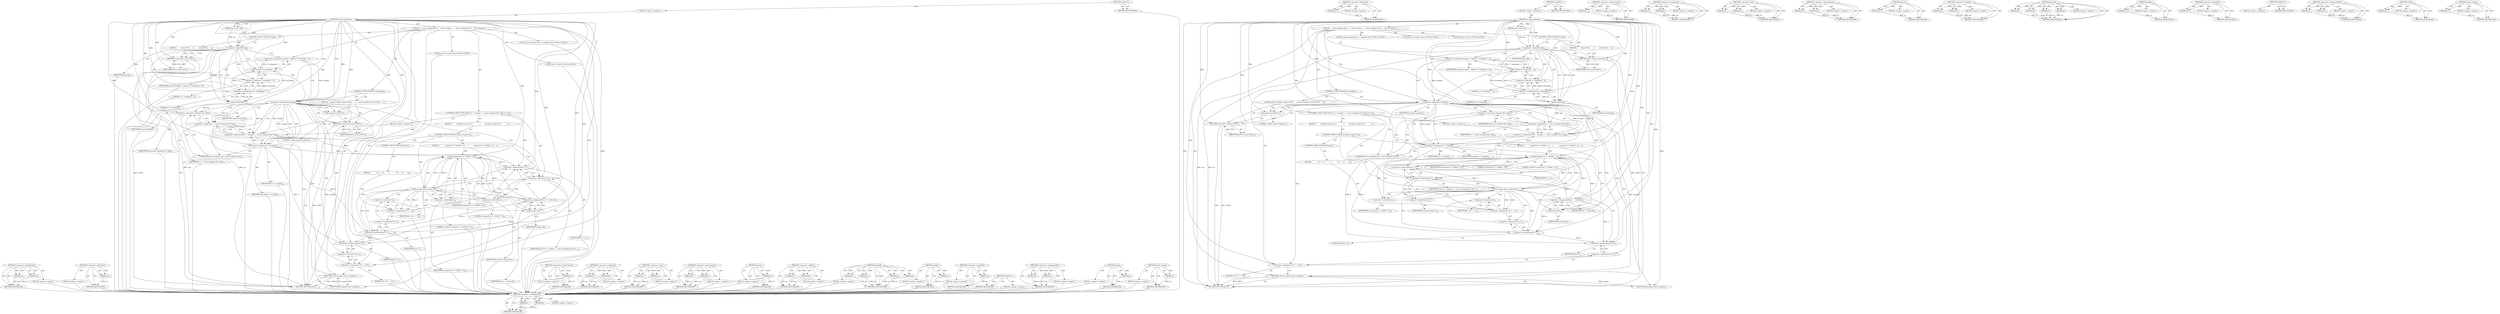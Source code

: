 digraph "needs_escape" {
vulnerable_126 [label=<(METHOD,&lt;operator&gt;.multiplication)>];
vulnerable_127 [label=<(PARAM,p1)>];
vulnerable_128 [label=<(PARAM,p2)>];
vulnerable_129 [label=<(BLOCK,&lt;empty&gt;,&lt;empty&gt;)>];
vulnerable_130 [label=<(METHOD_RETURN,ANY)>];
vulnerable_149 [label=<(METHOD,&lt;operator&gt;.indirection)>];
vulnerable_150 [label=<(PARAM,p1)>];
vulnerable_151 [label=<(BLOCK,&lt;empty&gt;,&lt;empty&gt;)>];
vulnerable_152 [label=<(METHOD_RETURN,ANY)>];
vulnerable_6 [label=<(METHOD,&lt;global&gt;)<SUB>1</SUB>>];
vulnerable_7 [label=<(BLOCK,&lt;empty&gt;,&lt;empty&gt;)<SUB>1</SUB>>];
vulnerable_8 [label=<(METHOD,escape_pathname)<SUB>1</SUB>>];
vulnerable_9 [label=<(PARAM,const char *inp)<SUB>1</SUB>>];
vulnerable_10 [label=<(BLOCK,{
    const unsigned char *s;
    char *escaped...,{
    const unsigned char *s;
    char *escaped...)<SUB>2</SUB>>];
vulnerable_11 [label="<(LOCAL,const unsigned char* s: unsigned char*)<SUB>3</SUB>>"];
vulnerable_12 [label="<(LOCAL,char* escaped: char*)<SUB>4</SUB>>"];
vulnerable_13 [label="<(LOCAL,char* d: char*)<SUB>4</SUB>>"];
vulnerable_14 [label=<(CONTROL_STRUCTURE,IF,if (!inp))<SUB>6</SUB>>];
vulnerable_15 [label=<(&lt;operator&gt;.logicalNot,!inp)<SUB>6</SUB>>];
vulnerable_16 [label=<(IDENTIFIER,inp,!inp)<SUB>6</SUB>>];
vulnerable_17 [label=<(BLOCK,{
        return NULL;
     },{
        return NULL;
     })<SUB>6</SUB>>];
vulnerable_18 [label=<(RETURN,return NULL;,return NULL;)<SUB>7</SUB>>];
vulnerable_19 [label=<(IDENTIFIER,NULL,return NULL;)<SUB>7</SUB>>];
vulnerable_20 [label=<(&lt;operator&gt;.assignment,escaped = malloc (4 * strlen(inp) + 1))<SUB>9</SUB>>];
vulnerable_21 [label=<(IDENTIFIER,escaped,escaped = malloc (4 * strlen(inp) + 1))<SUB>9</SUB>>];
vulnerable_22 [label=<(malloc,malloc (4 * strlen(inp) + 1))<SUB>9</SUB>>];
vulnerable_23 [label=<(&lt;operator&gt;.addition,4 * strlen(inp) + 1)<SUB>9</SUB>>];
vulnerable_24 [label=<(&lt;operator&gt;.multiplication,4 * strlen(inp))<SUB>9</SUB>>];
vulnerable_25 [label=<(LITERAL,4,4 * strlen(inp))<SUB>9</SUB>>];
vulnerable_26 [label=<(strlen,strlen(inp))<SUB>9</SUB>>];
vulnerable_27 [label=<(IDENTIFIER,inp,strlen(inp))<SUB>9</SUB>>];
vulnerable_28 [label=<(LITERAL,1,4 * strlen(inp) + 1)<SUB>9</SUB>>];
vulnerable_29 [label=<(CONTROL_STRUCTURE,IF,if (!escaped))<SUB>10</SUB>>];
vulnerable_30 [label=<(&lt;operator&gt;.logicalNot,!escaped)<SUB>10</SUB>>];
vulnerable_31 [label=<(IDENTIFIER,escaped,!escaped)<SUB>10</SUB>>];
vulnerable_32 [label=<(BLOCK,{
    	perror(&quot;malloc&quot;);
	return NULL;
     },{
    	perror(&quot;malloc&quot;);
	return NULL;
     })<SUB>10</SUB>>];
vulnerable_33 [label=<(perror,perror(&quot;malloc&quot;))<SUB>11</SUB>>];
vulnerable_34 [label=<(LITERAL,&quot;malloc&quot;,perror(&quot;malloc&quot;))<SUB>11</SUB>>];
vulnerable_35 [label=<(RETURN,return NULL;,return NULL;)<SUB>12</SUB>>];
vulnerable_36 [label=<(IDENTIFIER,NULL,return NULL;)<SUB>12</SUB>>];
vulnerable_37 [label=<(CONTROL_STRUCTURE,FOR,for (d = escaped, s = (const unsigned char *)inp;*s;s++))<SUB>14</SUB>>];
vulnerable_38 [label=<(BLOCK,&lt;empty&gt;,&lt;empty&gt;)<SUB>14</SUB>>];
vulnerable_39 [label=<(&lt;operator&gt;.expressionList,d = escaped, s = (const unsigned char *)inp)<SUB>14</SUB>>];
vulnerable_40 [label=<(&lt;operator&gt;.assignment,d = escaped)<SUB>14</SUB>>];
vulnerable_41 [label=<(IDENTIFIER,d,d = escaped)<SUB>14</SUB>>];
vulnerable_42 [label=<(IDENTIFIER,escaped,d = escaped)<SUB>14</SUB>>];
vulnerable_43 [label=<(&lt;operator&gt;.assignment,s = (const unsigned char *)inp)<SUB>14</SUB>>];
vulnerable_44 [label=<(IDENTIFIER,s,s = (const unsigned char *)inp)<SUB>14</SUB>>];
vulnerable_45 [label=<(&lt;operator&gt;.cast,(const unsigned char *)inp)<SUB>14</SUB>>];
vulnerable_46 [label=<(UNKNOWN,const unsigned char *,const unsigned char *)<SUB>14</SUB>>];
vulnerable_47 [label=<(IDENTIFIER,inp,(const unsigned char *)inp)<SUB>14</SUB>>];
vulnerable_48 [label=<(&lt;operator&gt;.indirection,*s)<SUB>14</SUB>>];
vulnerable_49 [label=<(IDENTIFIER,s,for (d = escaped, s = (const unsigned char *)in...)<SUB>14</SUB>>];
vulnerable_50 [label=<(&lt;operator&gt;.postIncrement,s++)<SUB>14</SUB>>];
vulnerable_51 [label=<(IDENTIFIER,s,s++)<SUB>14</SUB>>];
vulnerable_52 [label=<(BLOCK,{
         if (needs_escape (*s)) {
           ...,{
         if (needs_escape (*s)) {
           ...)<SUB>14</SUB>>];
vulnerable_53 [label=<(CONTROL_STRUCTURE,IF,if (needs_escape (*s)))<SUB>15</SUB>>];
vulnerable_54 [label=<(needs_escape,needs_escape (*s))<SUB>15</SUB>>];
vulnerable_55 [label=<(&lt;operator&gt;.indirection,*s)<SUB>15</SUB>>];
vulnerable_56 [label=<(IDENTIFIER,s,needs_escape (*s))<SUB>15</SUB>>];
vulnerable_57 [label=<(BLOCK,{
            snprintf (d, 5, &quot;\\x%02x&quot;, *s);
 ...,{
            snprintf (d, 5, &quot;\\x%02x&quot;, *s);
 ...)<SUB>15</SUB>>];
vulnerable_58 [label=<(snprintf,snprintf (d, 5, &quot;\\x%02x&quot;, *s))<SUB>16</SUB>>];
vulnerable_59 [label=<(IDENTIFIER,d,snprintf (d, 5, &quot;\\x%02x&quot;, *s))<SUB>16</SUB>>];
vulnerable_60 [label=<(LITERAL,5,snprintf (d, 5, &quot;\\x%02x&quot;, *s))<SUB>16</SUB>>];
vulnerable_61 [label=<(LITERAL,&quot;\\x%02x&quot;,snprintf (d, 5, &quot;\\x%02x&quot;, *s))<SUB>16</SUB>>];
vulnerable_62 [label=<(&lt;operator&gt;.indirection,*s)<SUB>16</SUB>>];
vulnerable_63 [label=<(IDENTIFIER,s,snprintf (d, 5, &quot;\\x%02x&quot;, *s))<SUB>16</SUB>>];
vulnerable_64 [label=<(&lt;operator&gt;.assignmentPlus,d += strlen (d))<SUB>17</SUB>>];
vulnerable_65 [label=<(IDENTIFIER,d,d += strlen (d))<SUB>17</SUB>>];
vulnerable_66 [label=<(strlen,strlen (d))<SUB>17</SUB>>];
vulnerable_67 [label=<(IDENTIFIER,d,strlen (d))<SUB>17</SUB>>];
vulnerable_68 [label=<(CONTROL_STRUCTURE,ELSE,else)<SUB>18</SUB>>];
vulnerable_69 [label=<(BLOCK,{
            *d++ = *s;
        },{
            *d++ = *s;
        })<SUB>18</SUB>>];
vulnerable_70 [label=<(&lt;operator&gt;.assignment,*d++ = *s)<SUB>19</SUB>>];
vulnerable_71 [label=<(&lt;operator&gt;.indirection,*d++)<SUB>19</SUB>>];
vulnerable_72 [label=<(&lt;operator&gt;.postIncrement,d++)<SUB>19</SUB>>];
vulnerable_73 [label=<(IDENTIFIER,d,d++)<SUB>19</SUB>>];
vulnerable_74 [label=<(&lt;operator&gt;.indirection,*s)<SUB>19</SUB>>];
vulnerable_75 [label=<(IDENTIFIER,s,*d++ = *s)<SUB>19</SUB>>];
vulnerable_76 [label=<(&lt;operator&gt;.assignment,*d++ = '\0')<SUB>22</SUB>>];
vulnerable_77 [label=<(&lt;operator&gt;.indirection,*d++)<SUB>22</SUB>>];
vulnerable_78 [label=<(&lt;operator&gt;.postIncrement,d++)<SUB>22</SUB>>];
vulnerable_79 [label=<(IDENTIFIER,d,d++)<SUB>22</SUB>>];
vulnerable_80 [label=<(LITERAL,'\0',*d++ = '\0')<SUB>22</SUB>>];
vulnerable_81 [label=<(RETURN,return escaped;,return escaped;)<SUB>23</SUB>>];
vulnerable_82 [label=<(IDENTIFIER,escaped,return escaped;)<SUB>23</SUB>>];
vulnerable_83 [label=<(METHOD_RETURN,char*)<SUB>1</SUB>>];
vulnerable_85 [label=<(METHOD_RETURN,ANY)<SUB>1</SUB>>];
vulnerable_153 [label=<(METHOD,&lt;operator&gt;.postIncrement)>];
vulnerable_154 [label=<(PARAM,p1)>];
vulnerable_155 [label=<(BLOCK,&lt;empty&gt;,&lt;empty&gt;)>];
vulnerable_156 [label=<(METHOD_RETURN,ANY)>];
vulnerable_112 [label=<(METHOD,&lt;operator&gt;.assignment)>];
vulnerable_113 [label=<(PARAM,p1)>];
vulnerable_114 [label=<(PARAM,p2)>];
vulnerable_115 [label=<(BLOCK,&lt;empty&gt;,&lt;empty&gt;)>];
vulnerable_116 [label=<(METHOD_RETURN,ANY)>];
vulnerable_144 [label=<(METHOD,&lt;operator&gt;.cast)>];
vulnerable_145 [label=<(PARAM,p1)>];
vulnerable_146 [label=<(PARAM,p2)>];
vulnerable_147 [label=<(BLOCK,&lt;empty&gt;,&lt;empty&gt;)>];
vulnerable_148 [label=<(METHOD_RETURN,ANY)>];
vulnerable_139 [label=<(METHOD,&lt;operator&gt;.expressionList)>];
vulnerable_140 [label=<(PARAM,p1)>];
vulnerable_141 [label=<(PARAM,p2)>];
vulnerable_142 [label=<(BLOCK,&lt;empty&gt;,&lt;empty&gt;)>];
vulnerable_143 [label=<(METHOD_RETURN,ANY)>];
vulnerable_135 [label=<(METHOD,perror)>];
vulnerable_136 [label=<(PARAM,p1)>];
vulnerable_137 [label=<(BLOCK,&lt;empty&gt;,&lt;empty&gt;)>];
vulnerable_138 [label=<(METHOD_RETURN,ANY)>];
vulnerable_121 [label=<(METHOD,&lt;operator&gt;.addition)>];
vulnerable_122 [label=<(PARAM,p1)>];
vulnerable_123 [label=<(PARAM,p2)>];
vulnerable_124 [label=<(BLOCK,&lt;empty&gt;,&lt;empty&gt;)>];
vulnerable_125 [label=<(METHOD_RETURN,ANY)>];
vulnerable_161 [label=<(METHOD,snprintf)>];
vulnerable_162 [label=<(PARAM,p1)>];
vulnerable_163 [label=<(PARAM,p2)>];
vulnerable_164 [label=<(PARAM,p3)>];
vulnerable_165 [label=<(PARAM,p4)>];
vulnerable_166 [label=<(BLOCK,&lt;empty&gt;,&lt;empty&gt;)>];
vulnerable_167 [label=<(METHOD_RETURN,ANY)>];
vulnerable_117 [label=<(METHOD,malloc)>];
vulnerable_118 [label=<(PARAM,p1)>];
vulnerable_119 [label=<(BLOCK,&lt;empty&gt;,&lt;empty&gt;)>];
vulnerable_120 [label=<(METHOD_RETURN,ANY)>];
vulnerable_108 [label=<(METHOD,&lt;operator&gt;.logicalNot)>];
vulnerable_109 [label=<(PARAM,p1)>];
vulnerable_110 [label=<(BLOCK,&lt;empty&gt;,&lt;empty&gt;)>];
vulnerable_111 [label=<(METHOD_RETURN,ANY)>];
vulnerable_102 [label=<(METHOD,&lt;global&gt;)<SUB>1</SUB>>];
vulnerable_103 [label=<(BLOCK,&lt;empty&gt;,&lt;empty&gt;)>];
vulnerable_104 [label=<(METHOD_RETURN,ANY)>];
vulnerable_168 [label=<(METHOD,&lt;operator&gt;.assignmentPlus)>];
vulnerable_169 [label=<(PARAM,p1)>];
vulnerable_170 [label=<(PARAM,p2)>];
vulnerable_171 [label=<(BLOCK,&lt;empty&gt;,&lt;empty&gt;)>];
vulnerable_172 [label=<(METHOD_RETURN,ANY)>];
vulnerable_131 [label=<(METHOD,strlen)>];
vulnerable_132 [label=<(PARAM,p1)>];
vulnerable_133 [label=<(BLOCK,&lt;empty&gt;,&lt;empty&gt;)>];
vulnerable_134 [label=<(METHOD_RETURN,ANY)>];
vulnerable_157 [label=<(METHOD,needs_escape)>];
vulnerable_158 [label=<(PARAM,p1)>];
vulnerable_159 [label=<(BLOCK,&lt;empty&gt;,&lt;empty&gt;)>];
vulnerable_160 [label=<(METHOD_RETURN,ANY)>];
fixed_126 [label=<(METHOD,&lt;operator&gt;.multiplication)>];
fixed_127 [label=<(PARAM,p1)>];
fixed_128 [label=<(PARAM,p2)>];
fixed_129 [label=<(BLOCK,&lt;empty&gt;,&lt;empty&gt;)>];
fixed_130 [label=<(METHOD_RETURN,ANY)>];
fixed_149 [label=<(METHOD,&lt;operator&gt;.indirection)>];
fixed_150 [label=<(PARAM,p1)>];
fixed_151 [label=<(BLOCK,&lt;empty&gt;,&lt;empty&gt;)>];
fixed_152 [label=<(METHOD_RETURN,ANY)>];
fixed_6 [label=<(METHOD,&lt;global&gt;)<SUB>1</SUB>>];
fixed_7 [label=<(BLOCK,&lt;empty&gt;,&lt;empty&gt;)<SUB>1</SUB>>];
fixed_8 [label=<(METHOD,escape_pathname)<SUB>1</SUB>>];
fixed_9 [label=<(PARAM,const char *inp)<SUB>1</SUB>>];
fixed_10 [label=<(BLOCK,{
    const unsigned char *s;
    char *escaped...,{
    const unsigned char *s;
    char *escaped...)<SUB>2</SUB>>];
fixed_11 [label="<(LOCAL,const unsigned char* s: unsigned char*)<SUB>3</SUB>>"];
fixed_12 [label="<(LOCAL,char* escaped: char*)<SUB>4</SUB>>"];
fixed_13 [label="<(LOCAL,char* d: char*)<SUB>4</SUB>>"];
fixed_14 [label=<(CONTROL_STRUCTURE,IF,if (!inp))<SUB>6</SUB>>];
fixed_15 [label=<(&lt;operator&gt;.logicalNot,!inp)<SUB>6</SUB>>];
fixed_16 [label=<(IDENTIFIER,inp,!inp)<SUB>6</SUB>>];
fixed_17 [label=<(BLOCK,{
        return NULL;
     },{
        return NULL;
     })<SUB>6</SUB>>];
fixed_18 [label=<(RETURN,return NULL;,return NULL;)<SUB>7</SUB>>];
fixed_19 [label=<(IDENTIFIER,NULL,return NULL;)<SUB>7</SUB>>];
fixed_20 [label=<(&lt;operator&gt;.assignment,escaped = malloc (4 * strlen(inp) + 1))<SUB>9</SUB>>];
fixed_21 [label=<(IDENTIFIER,escaped,escaped = malloc (4 * strlen(inp) + 1))<SUB>9</SUB>>];
fixed_22 [label=<(malloc,malloc (4 * strlen(inp) + 1))<SUB>9</SUB>>];
fixed_23 [label=<(&lt;operator&gt;.addition,4 * strlen(inp) + 1)<SUB>9</SUB>>];
fixed_24 [label=<(&lt;operator&gt;.multiplication,4 * strlen(inp))<SUB>9</SUB>>];
fixed_25 [label=<(LITERAL,4,4 * strlen(inp))<SUB>9</SUB>>];
fixed_26 [label=<(strlen,strlen(inp))<SUB>9</SUB>>];
fixed_27 [label=<(IDENTIFIER,inp,strlen(inp))<SUB>9</SUB>>];
fixed_28 [label=<(LITERAL,1,4 * strlen(inp) + 1)<SUB>9</SUB>>];
fixed_29 [label=<(CONTROL_STRUCTURE,IF,if (!escaped))<SUB>10</SUB>>];
fixed_30 [label=<(&lt;operator&gt;.logicalNot,!escaped)<SUB>10</SUB>>];
fixed_31 [label=<(IDENTIFIER,escaped,!escaped)<SUB>10</SUB>>];
fixed_32 [label=<(BLOCK,{
		perror(&quot;malloc&quot;);
		return NULL;
     },{
		perror(&quot;malloc&quot;);
		return NULL;
     })<SUB>10</SUB>>];
fixed_33 [label=<(perror,perror(&quot;malloc&quot;))<SUB>11</SUB>>];
fixed_34 [label=<(LITERAL,&quot;malloc&quot;,perror(&quot;malloc&quot;))<SUB>11</SUB>>];
fixed_35 [label=<(RETURN,return NULL;,return NULL;)<SUB>12</SUB>>];
fixed_36 [label=<(IDENTIFIER,NULL,return NULL;)<SUB>12</SUB>>];
fixed_37 [label=<(CONTROL_STRUCTURE,FOR,for (d = escaped, s = (const unsigned char *)inp;*s;s++))<SUB>14</SUB>>];
fixed_38 [label=<(BLOCK,&lt;empty&gt;,&lt;empty&gt;)<SUB>14</SUB>>];
fixed_39 [label=<(&lt;operator&gt;.expressionList,d = escaped, s = (const unsigned char *)inp)<SUB>14</SUB>>];
fixed_40 [label=<(&lt;operator&gt;.assignment,d = escaped)<SUB>14</SUB>>];
fixed_41 [label=<(IDENTIFIER,d,d = escaped)<SUB>14</SUB>>];
fixed_42 [label=<(IDENTIFIER,escaped,d = escaped)<SUB>14</SUB>>];
fixed_43 [label=<(&lt;operator&gt;.assignment,s = (const unsigned char *)inp)<SUB>14</SUB>>];
fixed_44 [label=<(IDENTIFIER,s,s = (const unsigned char *)inp)<SUB>14</SUB>>];
fixed_45 [label=<(&lt;operator&gt;.cast,(const unsigned char *)inp)<SUB>14</SUB>>];
fixed_46 [label=<(UNKNOWN,const unsigned char *,const unsigned char *)<SUB>14</SUB>>];
fixed_47 [label=<(IDENTIFIER,inp,(const unsigned char *)inp)<SUB>14</SUB>>];
fixed_48 [label=<(&lt;operator&gt;.indirection,*s)<SUB>14</SUB>>];
fixed_49 [label=<(IDENTIFIER,s,for (d = escaped, s = (const unsigned char *)in...)<SUB>14</SUB>>];
fixed_50 [label=<(&lt;operator&gt;.postIncrement,s++)<SUB>14</SUB>>];
fixed_51 [label=<(IDENTIFIER,s,s++)<SUB>14</SUB>>];
fixed_52 [label=<(BLOCK,{
         if (needs_escape (*s)) {
           ...,{
         if (needs_escape (*s)) {
           ...)<SUB>14</SUB>>];
fixed_53 [label=<(CONTROL_STRUCTURE,IF,if (needs_escape (*s)))<SUB>15</SUB>>];
fixed_54 [label=<(needs_escape,needs_escape (*s))<SUB>15</SUB>>];
fixed_55 [label=<(&lt;operator&gt;.indirection,*s)<SUB>15</SUB>>];
fixed_56 [label=<(IDENTIFIER,s,needs_escape (*s))<SUB>15</SUB>>];
fixed_57 [label=<(BLOCK,{
            snprintf (d, 5, &quot;\\x%02x&quot;, *s);
 ...,{
            snprintf (d, 5, &quot;\\x%02x&quot;, *s);
 ...)<SUB>15</SUB>>];
fixed_58 [label=<(snprintf,snprintf (d, 5, &quot;\\x%02x&quot;, *s))<SUB>16</SUB>>];
fixed_59 [label=<(IDENTIFIER,d,snprintf (d, 5, &quot;\\x%02x&quot;, *s))<SUB>16</SUB>>];
fixed_60 [label=<(LITERAL,5,snprintf (d, 5, &quot;\\x%02x&quot;, *s))<SUB>16</SUB>>];
fixed_61 [label=<(LITERAL,&quot;\\x%02x&quot;,snprintf (d, 5, &quot;\\x%02x&quot;, *s))<SUB>16</SUB>>];
fixed_62 [label=<(&lt;operator&gt;.indirection,*s)<SUB>16</SUB>>];
fixed_63 [label=<(IDENTIFIER,s,snprintf (d, 5, &quot;\\x%02x&quot;, *s))<SUB>16</SUB>>];
fixed_64 [label=<(&lt;operator&gt;.assignmentPlus,d += strlen (d))<SUB>17</SUB>>];
fixed_65 [label=<(IDENTIFIER,d,d += strlen (d))<SUB>17</SUB>>];
fixed_66 [label=<(strlen,strlen (d))<SUB>17</SUB>>];
fixed_67 [label=<(IDENTIFIER,d,strlen (d))<SUB>17</SUB>>];
fixed_68 [label=<(CONTROL_STRUCTURE,ELSE,else)<SUB>18</SUB>>];
fixed_69 [label=<(BLOCK,{
            *d++ = *s;
        },{
            *d++ = *s;
        })<SUB>18</SUB>>];
fixed_70 [label=<(&lt;operator&gt;.assignment,*d++ = *s)<SUB>19</SUB>>];
fixed_71 [label=<(&lt;operator&gt;.indirection,*d++)<SUB>19</SUB>>];
fixed_72 [label=<(&lt;operator&gt;.postIncrement,d++)<SUB>19</SUB>>];
fixed_73 [label=<(IDENTIFIER,d,d++)<SUB>19</SUB>>];
fixed_74 [label=<(&lt;operator&gt;.indirection,*s)<SUB>19</SUB>>];
fixed_75 [label=<(IDENTIFIER,s,*d++ = *s)<SUB>19</SUB>>];
fixed_76 [label=<(&lt;operator&gt;.assignment,*d++ = '\0')<SUB>22</SUB>>];
fixed_77 [label=<(&lt;operator&gt;.indirection,*d++)<SUB>22</SUB>>];
fixed_78 [label=<(&lt;operator&gt;.postIncrement,d++)<SUB>22</SUB>>];
fixed_79 [label=<(IDENTIFIER,d,d++)<SUB>22</SUB>>];
fixed_80 [label=<(LITERAL,'\0',*d++ = '\0')<SUB>22</SUB>>];
fixed_81 [label=<(RETURN,return escaped;,return escaped;)<SUB>23</SUB>>];
fixed_82 [label=<(IDENTIFIER,escaped,return escaped;)<SUB>23</SUB>>];
fixed_83 [label=<(METHOD_RETURN,char*)<SUB>1</SUB>>];
fixed_85 [label=<(METHOD_RETURN,ANY)<SUB>1</SUB>>];
fixed_153 [label=<(METHOD,&lt;operator&gt;.postIncrement)>];
fixed_154 [label=<(PARAM,p1)>];
fixed_155 [label=<(BLOCK,&lt;empty&gt;,&lt;empty&gt;)>];
fixed_156 [label=<(METHOD_RETURN,ANY)>];
fixed_112 [label=<(METHOD,&lt;operator&gt;.assignment)>];
fixed_113 [label=<(PARAM,p1)>];
fixed_114 [label=<(PARAM,p2)>];
fixed_115 [label=<(BLOCK,&lt;empty&gt;,&lt;empty&gt;)>];
fixed_116 [label=<(METHOD_RETURN,ANY)>];
fixed_144 [label=<(METHOD,&lt;operator&gt;.cast)>];
fixed_145 [label=<(PARAM,p1)>];
fixed_146 [label=<(PARAM,p2)>];
fixed_147 [label=<(BLOCK,&lt;empty&gt;,&lt;empty&gt;)>];
fixed_148 [label=<(METHOD_RETURN,ANY)>];
fixed_139 [label=<(METHOD,&lt;operator&gt;.expressionList)>];
fixed_140 [label=<(PARAM,p1)>];
fixed_141 [label=<(PARAM,p2)>];
fixed_142 [label=<(BLOCK,&lt;empty&gt;,&lt;empty&gt;)>];
fixed_143 [label=<(METHOD_RETURN,ANY)>];
fixed_135 [label=<(METHOD,perror)>];
fixed_136 [label=<(PARAM,p1)>];
fixed_137 [label=<(BLOCK,&lt;empty&gt;,&lt;empty&gt;)>];
fixed_138 [label=<(METHOD_RETURN,ANY)>];
fixed_121 [label=<(METHOD,&lt;operator&gt;.addition)>];
fixed_122 [label=<(PARAM,p1)>];
fixed_123 [label=<(PARAM,p2)>];
fixed_124 [label=<(BLOCK,&lt;empty&gt;,&lt;empty&gt;)>];
fixed_125 [label=<(METHOD_RETURN,ANY)>];
fixed_161 [label=<(METHOD,snprintf)>];
fixed_162 [label=<(PARAM,p1)>];
fixed_163 [label=<(PARAM,p2)>];
fixed_164 [label=<(PARAM,p3)>];
fixed_165 [label=<(PARAM,p4)>];
fixed_166 [label=<(BLOCK,&lt;empty&gt;,&lt;empty&gt;)>];
fixed_167 [label=<(METHOD_RETURN,ANY)>];
fixed_117 [label=<(METHOD,malloc)>];
fixed_118 [label=<(PARAM,p1)>];
fixed_119 [label=<(BLOCK,&lt;empty&gt;,&lt;empty&gt;)>];
fixed_120 [label=<(METHOD_RETURN,ANY)>];
fixed_108 [label=<(METHOD,&lt;operator&gt;.logicalNot)>];
fixed_109 [label=<(PARAM,p1)>];
fixed_110 [label=<(BLOCK,&lt;empty&gt;,&lt;empty&gt;)>];
fixed_111 [label=<(METHOD_RETURN,ANY)>];
fixed_102 [label=<(METHOD,&lt;global&gt;)<SUB>1</SUB>>];
fixed_103 [label=<(BLOCK,&lt;empty&gt;,&lt;empty&gt;)>];
fixed_104 [label=<(METHOD_RETURN,ANY)>];
fixed_168 [label=<(METHOD,&lt;operator&gt;.assignmentPlus)>];
fixed_169 [label=<(PARAM,p1)>];
fixed_170 [label=<(PARAM,p2)>];
fixed_171 [label=<(BLOCK,&lt;empty&gt;,&lt;empty&gt;)>];
fixed_172 [label=<(METHOD_RETURN,ANY)>];
fixed_131 [label=<(METHOD,strlen)>];
fixed_132 [label=<(PARAM,p1)>];
fixed_133 [label=<(BLOCK,&lt;empty&gt;,&lt;empty&gt;)>];
fixed_134 [label=<(METHOD_RETURN,ANY)>];
fixed_157 [label=<(METHOD,needs_escape)>];
fixed_158 [label=<(PARAM,p1)>];
fixed_159 [label=<(BLOCK,&lt;empty&gt;,&lt;empty&gt;)>];
fixed_160 [label=<(METHOD_RETURN,ANY)>];
vulnerable_126 -> vulnerable_127  [key=0, label="AST: "];
vulnerable_126 -> vulnerable_127  [key=1, label="DDG: "];
vulnerable_126 -> vulnerable_129  [key=0, label="AST: "];
vulnerable_126 -> vulnerable_128  [key=0, label="AST: "];
vulnerable_126 -> vulnerable_128  [key=1, label="DDG: "];
vulnerable_126 -> vulnerable_130  [key=0, label="AST: "];
vulnerable_126 -> vulnerable_130  [key=1, label="CFG: "];
vulnerable_127 -> vulnerable_130  [key=0, label="DDG: p1"];
vulnerable_128 -> vulnerable_130  [key=0, label="DDG: p2"];
vulnerable_129 -> fixed_126  [key=0];
vulnerable_130 -> fixed_126  [key=0];
vulnerable_149 -> vulnerable_150  [key=0, label="AST: "];
vulnerable_149 -> vulnerable_150  [key=1, label="DDG: "];
vulnerable_149 -> vulnerable_151  [key=0, label="AST: "];
vulnerable_149 -> vulnerable_152  [key=0, label="AST: "];
vulnerable_149 -> vulnerable_152  [key=1, label="CFG: "];
vulnerable_150 -> vulnerable_152  [key=0, label="DDG: p1"];
vulnerable_151 -> fixed_126  [key=0];
vulnerable_152 -> fixed_126  [key=0];
vulnerable_6 -> vulnerable_7  [key=0, label="AST: "];
vulnerable_6 -> vulnerable_85  [key=0, label="AST: "];
vulnerable_6 -> vulnerable_85  [key=1, label="CFG: "];
vulnerable_7 -> vulnerable_8  [key=0, label="AST: "];
vulnerable_8 -> vulnerable_9  [key=0, label="AST: "];
vulnerable_8 -> vulnerable_9  [key=1, label="DDG: "];
vulnerable_8 -> vulnerable_10  [key=0, label="AST: "];
vulnerable_8 -> vulnerable_83  [key=0, label="AST: "];
vulnerable_8 -> vulnerable_15  [key=0, label="CFG: "];
vulnerable_8 -> vulnerable_15  [key=1, label="DDG: "];
vulnerable_8 -> vulnerable_76  [key=0, label="DDG: "];
vulnerable_8 -> vulnerable_82  [key=0, label="DDG: "];
vulnerable_8 -> vulnerable_18  [key=0, label="DDG: "];
vulnerable_8 -> vulnerable_22  [key=0, label="DDG: "];
vulnerable_8 -> vulnerable_30  [key=0, label="DDG: "];
vulnerable_8 -> vulnerable_35  [key=0, label="DDG: "];
vulnerable_8 -> vulnerable_50  [key=0, label="DDG: "];
vulnerable_8 -> vulnerable_19  [key=0, label="DDG: "];
vulnerable_8 -> vulnerable_23  [key=0, label="DDG: "];
vulnerable_8 -> vulnerable_33  [key=0, label="DDG: "];
vulnerable_8 -> vulnerable_36  [key=0, label="DDG: "];
vulnerable_8 -> vulnerable_39  [key=0, label="DDG: "];
vulnerable_8 -> vulnerable_78  [key=0, label="DDG: "];
vulnerable_8 -> vulnerable_24  [key=0, label="DDG: "];
vulnerable_8 -> vulnerable_40  [key=0, label="DDG: "];
vulnerable_8 -> vulnerable_43  [key=0, label="DDG: "];
vulnerable_8 -> vulnerable_26  [key=0, label="DDG: "];
vulnerable_8 -> vulnerable_45  [key=0, label="DDG: "];
vulnerable_8 -> vulnerable_58  [key=0, label="DDG: "];
vulnerable_8 -> vulnerable_64  [key=0, label="DDG: "];
vulnerable_8 -> vulnerable_66  [key=0, label="DDG: "];
vulnerable_8 -> vulnerable_72  [key=0, label="DDG: "];
vulnerable_9 -> vulnerable_15  [key=0, label="DDG: inp"];
vulnerable_10 -> vulnerable_11  [key=0, label="AST: "];
vulnerable_10 -> vulnerable_12  [key=0, label="AST: "];
vulnerable_10 -> vulnerable_13  [key=0, label="AST: "];
vulnerable_10 -> vulnerable_14  [key=0, label="AST: "];
vulnerable_10 -> vulnerable_20  [key=0, label="AST: "];
vulnerable_10 -> vulnerable_29  [key=0, label="AST: "];
vulnerable_10 -> vulnerable_37  [key=0, label="AST: "];
vulnerable_10 -> vulnerable_76  [key=0, label="AST: "];
vulnerable_10 -> vulnerable_81  [key=0, label="AST: "];
vulnerable_11 -> fixed_126  [key=0];
vulnerable_12 -> fixed_126  [key=0];
vulnerable_13 -> fixed_126  [key=0];
vulnerable_14 -> vulnerable_15  [key=0, label="AST: "];
vulnerable_14 -> vulnerable_17  [key=0, label="AST: "];
vulnerable_15 -> vulnerable_16  [key=0, label="AST: "];
vulnerable_15 -> vulnerable_18  [key=0, label="CFG: "];
vulnerable_15 -> vulnerable_18  [key=1, label="CDG: "];
vulnerable_15 -> vulnerable_26  [key=0, label="CFG: "];
vulnerable_15 -> vulnerable_26  [key=1, label="DDG: inp"];
vulnerable_15 -> vulnerable_26  [key=2, label="CDG: "];
vulnerable_15 -> vulnerable_83  [key=0, label="DDG: inp"];
vulnerable_15 -> vulnerable_83  [key=1, label="DDG: !inp"];
vulnerable_15 -> vulnerable_30  [key=0, label="CDG: "];
vulnerable_15 -> vulnerable_20  [key=0, label="CDG: "];
vulnerable_15 -> vulnerable_22  [key=0, label="CDG: "];
vulnerable_15 -> vulnerable_24  [key=0, label="CDG: "];
vulnerable_15 -> vulnerable_23  [key=0, label="CDG: "];
vulnerable_16 -> fixed_126  [key=0];
vulnerable_17 -> vulnerable_18  [key=0, label="AST: "];
vulnerable_18 -> vulnerable_19  [key=0, label="AST: "];
vulnerable_18 -> vulnerable_83  [key=0, label="CFG: "];
vulnerable_18 -> vulnerable_83  [key=1, label="DDG: &lt;RET&gt;"];
vulnerable_19 -> vulnerable_18  [key=0, label="DDG: NULL"];
vulnerable_20 -> vulnerable_21  [key=0, label="AST: "];
vulnerable_20 -> vulnerable_22  [key=0, label="AST: "];
vulnerable_20 -> vulnerable_30  [key=0, label="CFG: "];
vulnerable_20 -> vulnerable_30  [key=1, label="DDG: escaped"];
vulnerable_21 -> fixed_126  [key=0];
vulnerable_22 -> vulnerable_23  [key=0, label="AST: "];
vulnerable_22 -> vulnerable_20  [key=0, label="CFG: "];
vulnerable_22 -> vulnerable_20  [key=1, label="DDG: 4 * strlen(inp) + 1"];
vulnerable_23 -> vulnerable_24  [key=0, label="AST: "];
vulnerable_23 -> vulnerable_28  [key=0, label="AST: "];
vulnerable_23 -> vulnerable_22  [key=0, label="CFG: "];
vulnerable_24 -> vulnerable_25  [key=0, label="AST: "];
vulnerable_24 -> vulnerable_26  [key=0, label="AST: "];
vulnerable_24 -> vulnerable_23  [key=0, label="CFG: "];
vulnerable_24 -> vulnerable_23  [key=1, label="DDG: 4"];
vulnerable_24 -> vulnerable_23  [key=2, label="DDG: strlen(inp)"];
vulnerable_24 -> vulnerable_22  [key=0, label="DDG: 4"];
vulnerable_24 -> vulnerable_22  [key=1, label="DDG: strlen(inp)"];
vulnerable_25 -> fixed_126  [key=0];
vulnerable_26 -> vulnerable_27  [key=0, label="AST: "];
vulnerable_26 -> vulnerable_24  [key=0, label="CFG: "];
vulnerable_26 -> vulnerable_24  [key=1, label="DDG: inp"];
vulnerable_26 -> vulnerable_39  [key=0, label="DDG: inp"];
vulnerable_26 -> vulnerable_43  [key=0, label="DDG: inp"];
vulnerable_26 -> vulnerable_45  [key=0, label="DDG: inp"];
vulnerable_27 -> fixed_126  [key=0];
vulnerable_28 -> fixed_126  [key=0];
vulnerable_29 -> vulnerable_30  [key=0, label="AST: "];
vulnerable_29 -> vulnerable_32  [key=0, label="AST: "];
vulnerable_30 -> vulnerable_31  [key=0, label="AST: "];
vulnerable_30 -> vulnerable_33  [key=0, label="CFG: "];
vulnerable_30 -> vulnerable_33  [key=1, label="CDG: "];
vulnerable_30 -> vulnerable_40  [key=0, label="CFG: "];
vulnerable_30 -> vulnerable_40  [key=1, label="DDG: escaped"];
vulnerable_30 -> vulnerable_40  [key=2, label="CDG: "];
vulnerable_30 -> vulnerable_82  [key=0, label="DDG: escaped"];
vulnerable_30 -> vulnerable_39  [key=0, label="DDG: escaped"];
vulnerable_30 -> vulnerable_39  [key=1, label="CDG: "];
vulnerable_30 -> vulnerable_48  [key=0, label="CDG: "];
vulnerable_30 -> vulnerable_77  [key=0, label="CDG: "];
vulnerable_30 -> vulnerable_46  [key=0, label="CDG: "];
vulnerable_30 -> vulnerable_81  [key=0, label="CDG: "];
vulnerable_30 -> vulnerable_45  [key=0, label="CDG: "];
vulnerable_30 -> vulnerable_76  [key=0, label="CDG: "];
vulnerable_30 -> vulnerable_35  [key=0, label="CDG: "];
vulnerable_30 -> vulnerable_43  [key=0, label="CDG: "];
vulnerable_30 -> vulnerable_78  [key=0, label="CDG: "];
vulnerable_31 -> fixed_126  [key=0];
vulnerable_32 -> vulnerable_33  [key=0, label="AST: "];
vulnerable_32 -> vulnerable_35  [key=0, label="AST: "];
vulnerable_33 -> vulnerable_34  [key=0, label="AST: "];
vulnerable_33 -> vulnerable_35  [key=0, label="CFG: "];
vulnerable_34 -> fixed_126  [key=0];
vulnerable_35 -> vulnerable_36  [key=0, label="AST: "];
vulnerable_35 -> vulnerable_83  [key=0, label="CFG: "];
vulnerable_35 -> vulnerable_83  [key=1, label="DDG: &lt;RET&gt;"];
vulnerable_36 -> vulnerable_35  [key=0, label="DDG: NULL"];
vulnerable_37 -> vulnerable_38  [key=0, label="AST: "];
vulnerable_37 -> vulnerable_48  [key=0, label="AST: "];
vulnerable_37 -> vulnerable_50  [key=0, label="AST: "];
vulnerable_37 -> vulnerable_52  [key=0, label="AST: "];
vulnerable_38 -> vulnerable_39  [key=0, label="AST: "];
vulnerable_39 -> vulnerable_40  [key=0, label="AST: "];
vulnerable_39 -> vulnerable_43  [key=0, label="AST: "];
vulnerable_39 -> vulnerable_48  [key=0, label="CFG: "];
vulnerable_40 -> vulnerable_41  [key=0, label="AST: "];
vulnerable_40 -> vulnerable_42  [key=0, label="AST: "];
vulnerable_40 -> vulnerable_46  [key=0, label="CFG: "];
vulnerable_40 -> vulnerable_39  [key=0, label="DDG: d"];
vulnerable_40 -> vulnerable_78  [key=0, label="DDG: d"];
vulnerable_40 -> vulnerable_58  [key=0, label="DDG: d"];
vulnerable_40 -> vulnerable_72  [key=0, label="DDG: d"];
vulnerable_41 -> fixed_126  [key=0];
vulnerable_42 -> fixed_126  [key=0];
vulnerable_43 -> vulnerable_44  [key=0, label="AST: "];
vulnerable_43 -> vulnerable_45  [key=0, label="AST: "];
vulnerable_43 -> vulnerable_39  [key=0, label="CFG: "];
vulnerable_43 -> vulnerable_39  [key=1, label="DDG: s"];
vulnerable_43 -> vulnerable_50  [key=0, label="DDG: s"];
vulnerable_44 -> fixed_126  [key=0];
vulnerable_45 -> vulnerable_46  [key=0, label="AST: "];
vulnerable_45 -> vulnerable_47  [key=0, label="AST: "];
vulnerable_45 -> vulnerable_43  [key=0, label="CFG: "];
vulnerable_46 -> vulnerable_45  [key=0, label="CFG: "];
vulnerable_47 -> fixed_126  [key=0];
vulnerable_48 -> vulnerable_49  [key=0, label="AST: "];
vulnerable_48 -> vulnerable_55  [key=0, label="CFG: "];
vulnerable_48 -> vulnerable_55  [key=1, label="CDG: "];
vulnerable_48 -> vulnerable_78  [key=0, label="CFG: "];
vulnerable_48 -> vulnerable_48  [key=0, label="CDG: "];
vulnerable_48 -> vulnerable_50  [key=0, label="CDG: "];
vulnerable_48 -> vulnerable_54  [key=0, label="CDG: "];
vulnerable_49 -> fixed_126  [key=0];
vulnerable_50 -> vulnerable_51  [key=0, label="AST: "];
vulnerable_50 -> vulnerable_48  [key=0, label="CFG: "];
vulnerable_51 -> fixed_126  [key=0];
vulnerable_52 -> vulnerable_53  [key=0, label="AST: "];
vulnerable_53 -> vulnerable_54  [key=0, label="AST: "];
vulnerable_53 -> vulnerable_57  [key=0, label="AST: "];
vulnerable_53 -> vulnerable_68  [key=0, label="AST: "];
vulnerable_54 -> vulnerable_55  [key=0, label="AST: "];
vulnerable_54 -> vulnerable_62  [key=0, label="CFG: "];
vulnerable_54 -> vulnerable_62  [key=1, label="CDG: "];
vulnerable_54 -> vulnerable_72  [key=0, label="CFG: "];
vulnerable_54 -> vulnerable_72  [key=1, label="CDG: "];
vulnerable_54 -> vulnerable_50  [key=0, label="DDG: *s"];
vulnerable_54 -> vulnerable_58  [key=0, label="DDG: *s"];
vulnerable_54 -> vulnerable_58  [key=1, label="CDG: "];
vulnerable_54 -> vulnerable_70  [key=0, label="DDG: *s"];
vulnerable_54 -> vulnerable_70  [key=1, label="CDG: "];
vulnerable_54 -> vulnerable_64  [key=0, label="CDG: "];
vulnerable_54 -> vulnerable_66  [key=0, label="CDG: "];
vulnerable_54 -> vulnerable_74  [key=0, label="CDG: "];
vulnerable_54 -> vulnerable_71  [key=0, label="CDG: "];
vulnerable_55 -> vulnerable_56  [key=0, label="AST: "];
vulnerable_55 -> vulnerable_54  [key=0, label="CFG: "];
vulnerable_56 -> fixed_126  [key=0];
vulnerable_57 -> vulnerable_58  [key=0, label="AST: "];
vulnerable_57 -> vulnerable_64  [key=0, label="AST: "];
vulnerable_58 -> vulnerable_59  [key=0, label="AST: "];
vulnerable_58 -> vulnerable_60  [key=0, label="AST: "];
vulnerable_58 -> vulnerable_61  [key=0, label="AST: "];
vulnerable_58 -> vulnerable_62  [key=0, label="AST: "];
vulnerable_58 -> vulnerable_66  [key=0, label="CFG: "];
vulnerable_58 -> vulnerable_66  [key=1, label="DDG: d"];
vulnerable_58 -> vulnerable_50  [key=0, label="DDG: *s"];
vulnerable_58 -> vulnerable_54  [key=0, label="DDG: *s"];
vulnerable_59 -> fixed_126  [key=0];
vulnerable_60 -> fixed_126  [key=0];
vulnerable_61 -> fixed_126  [key=0];
vulnerable_62 -> vulnerable_63  [key=0, label="AST: "];
vulnerable_62 -> vulnerable_58  [key=0, label="CFG: "];
vulnerable_63 -> fixed_126  [key=0];
vulnerable_64 -> vulnerable_65  [key=0, label="AST: "];
vulnerable_64 -> vulnerable_66  [key=0, label="AST: "];
vulnerable_64 -> vulnerable_50  [key=0, label="CFG: "];
vulnerable_64 -> vulnerable_78  [key=0, label="DDG: d"];
vulnerable_64 -> vulnerable_58  [key=0, label="DDG: d"];
vulnerable_64 -> vulnerable_72  [key=0, label="DDG: d"];
vulnerable_65 -> fixed_126  [key=0];
vulnerable_66 -> vulnerable_67  [key=0, label="AST: "];
vulnerable_66 -> vulnerable_64  [key=0, label="CFG: "];
vulnerable_66 -> vulnerable_64  [key=1, label="DDG: d"];
vulnerable_67 -> fixed_126  [key=0];
vulnerable_68 -> vulnerable_69  [key=0, label="AST: "];
vulnerable_69 -> vulnerable_70  [key=0, label="AST: "];
vulnerable_70 -> vulnerable_71  [key=0, label="AST: "];
vulnerable_70 -> vulnerable_74  [key=0, label="AST: "];
vulnerable_70 -> vulnerable_50  [key=0, label="CFG: "];
vulnerable_71 -> vulnerable_72  [key=0, label="AST: "];
vulnerable_71 -> vulnerable_74  [key=0, label="CFG: "];
vulnerable_72 -> vulnerable_73  [key=0, label="AST: "];
vulnerable_72 -> vulnerable_71  [key=0, label="CFG: "];
vulnerable_72 -> vulnerable_78  [key=0, label="DDG: d"];
vulnerable_72 -> vulnerable_58  [key=0, label="DDG: d"];
vulnerable_73 -> fixed_126  [key=0];
vulnerable_74 -> vulnerable_75  [key=0, label="AST: "];
vulnerable_74 -> vulnerable_70  [key=0, label="CFG: "];
vulnerable_75 -> fixed_126  [key=0];
vulnerable_76 -> vulnerable_77  [key=0, label="AST: "];
vulnerable_76 -> vulnerable_80  [key=0, label="AST: "];
vulnerable_76 -> vulnerable_81  [key=0, label="CFG: "];
vulnerable_77 -> vulnerable_78  [key=0, label="AST: "];
vulnerable_77 -> vulnerable_76  [key=0, label="CFG: "];
vulnerable_78 -> vulnerable_79  [key=0, label="AST: "];
vulnerable_78 -> vulnerable_77  [key=0, label="CFG: "];
vulnerable_79 -> fixed_126  [key=0];
vulnerable_80 -> fixed_126  [key=0];
vulnerable_81 -> vulnerable_82  [key=0, label="AST: "];
vulnerable_81 -> vulnerable_83  [key=0, label="CFG: "];
vulnerable_81 -> vulnerable_83  [key=1, label="DDG: &lt;RET&gt;"];
vulnerable_82 -> vulnerable_81  [key=0, label="DDG: escaped"];
vulnerable_83 -> fixed_126  [key=0];
vulnerable_85 -> fixed_126  [key=0];
vulnerable_153 -> vulnerable_154  [key=0, label="AST: "];
vulnerable_153 -> vulnerable_154  [key=1, label="DDG: "];
vulnerable_153 -> vulnerable_155  [key=0, label="AST: "];
vulnerable_153 -> vulnerable_156  [key=0, label="AST: "];
vulnerable_153 -> vulnerable_156  [key=1, label="CFG: "];
vulnerable_154 -> vulnerable_156  [key=0, label="DDG: p1"];
vulnerable_155 -> fixed_126  [key=0];
vulnerable_156 -> fixed_126  [key=0];
vulnerable_112 -> vulnerable_113  [key=0, label="AST: "];
vulnerable_112 -> vulnerable_113  [key=1, label="DDG: "];
vulnerable_112 -> vulnerable_115  [key=0, label="AST: "];
vulnerable_112 -> vulnerable_114  [key=0, label="AST: "];
vulnerable_112 -> vulnerable_114  [key=1, label="DDG: "];
vulnerable_112 -> vulnerable_116  [key=0, label="AST: "];
vulnerable_112 -> vulnerable_116  [key=1, label="CFG: "];
vulnerable_113 -> vulnerable_116  [key=0, label="DDG: p1"];
vulnerable_114 -> vulnerable_116  [key=0, label="DDG: p2"];
vulnerable_115 -> fixed_126  [key=0];
vulnerable_116 -> fixed_126  [key=0];
vulnerable_144 -> vulnerable_145  [key=0, label="AST: "];
vulnerable_144 -> vulnerable_145  [key=1, label="DDG: "];
vulnerable_144 -> vulnerable_147  [key=0, label="AST: "];
vulnerable_144 -> vulnerable_146  [key=0, label="AST: "];
vulnerable_144 -> vulnerable_146  [key=1, label="DDG: "];
vulnerable_144 -> vulnerable_148  [key=0, label="AST: "];
vulnerable_144 -> vulnerable_148  [key=1, label="CFG: "];
vulnerable_145 -> vulnerable_148  [key=0, label="DDG: p1"];
vulnerable_146 -> vulnerable_148  [key=0, label="DDG: p2"];
vulnerable_147 -> fixed_126  [key=0];
vulnerable_148 -> fixed_126  [key=0];
vulnerable_139 -> vulnerable_140  [key=0, label="AST: "];
vulnerable_139 -> vulnerable_140  [key=1, label="DDG: "];
vulnerable_139 -> vulnerable_142  [key=0, label="AST: "];
vulnerable_139 -> vulnerable_141  [key=0, label="AST: "];
vulnerable_139 -> vulnerable_141  [key=1, label="DDG: "];
vulnerable_139 -> vulnerable_143  [key=0, label="AST: "];
vulnerable_139 -> vulnerable_143  [key=1, label="CFG: "];
vulnerable_140 -> vulnerable_143  [key=0, label="DDG: p1"];
vulnerable_141 -> vulnerable_143  [key=0, label="DDG: p2"];
vulnerable_142 -> fixed_126  [key=0];
vulnerable_143 -> fixed_126  [key=0];
vulnerable_135 -> vulnerable_136  [key=0, label="AST: "];
vulnerable_135 -> vulnerable_136  [key=1, label="DDG: "];
vulnerable_135 -> vulnerable_137  [key=0, label="AST: "];
vulnerable_135 -> vulnerable_138  [key=0, label="AST: "];
vulnerable_135 -> vulnerable_138  [key=1, label="CFG: "];
vulnerable_136 -> vulnerable_138  [key=0, label="DDG: p1"];
vulnerable_137 -> fixed_126  [key=0];
vulnerable_138 -> fixed_126  [key=0];
vulnerable_121 -> vulnerable_122  [key=0, label="AST: "];
vulnerable_121 -> vulnerable_122  [key=1, label="DDG: "];
vulnerable_121 -> vulnerable_124  [key=0, label="AST: "];
vulnerable_121 -> vulnerable_123  [key=0, label="AST: "];
vulnerable_121 -> vulnerable_123  [key=1, label="DDG: "];
vulnerable_121 -> vulnerable_125  [key=0, label="AST: "];
vulnerable_121 -> vulnerable_125  [key=1, label="CFG: "];
vulnerable_122 -> vulnerable_125  [key=0, label="DDG: p1"];
vulnerable_123 -> vulnerable_125  [key=0, label="DDG: p2"];
vulnerable_124 -> fixed_126  [key=0];
vulnerable_125 -> fixed_126  [key=0];
vulnerable_161 -> vulnerable_162  [key=0, label="AST: "];
vulnerable_161 -> vulnerable_162  [key=1, label="DDG: "];
vulnerable_161 -> vulnerable_166  [key=0, label="AST: "];
vulnerable_161 -> vulnerable_163  [key=0, label="AST: "];
vulnerable_161 -> vulnerable_163  [key=1, label="DDG: "];
vulnerable_161 -> vulnerable_167  [key=0, label="AST: "];
vulnerable_161 -> vulnerable_167  [key=1, label="CFG: "];
vulnerable_161 -> vulnerable_164  [key=0, label="AST: "];
vulnerable_161 -> vulnerable_164  [key=1, label="DDG: "];
vulnerable_161 -> vulnerable_165  [key=0, label="AST: "];
vulnerable_161 -> vulnerable_165  [key=1, label="DDG: "];
vulnerable_162 -> vulnerable_167  [key=0, label="DDG: p1"];
vulnerable_163 -> vulnerable_167  [key=0, label="DDG: p2"];
vulnerable_164 -> vulnerable_167  [key=0, label="DDG: p3"];
vulnerable_165 -> vulnerable_167  [key=0, label="DDG: p4"];
vulnerable_166 -> fixed_126  [key=0];
vulnerable_167 -> fixed_126  [key=0];
vulnerable_117 -> vulnerable_118  [key=0, label="AST: "];
vulnerable_117 -> vulnerable_118  [key=1, label="DDG: "];
vulnerable_117 -> vulnerable_119  [key=0, label="AST: "];
vulnerable_117 -> vulnerable_120  [key=0, label="AST: "];
vulnerable_117 -> vulnerable_120  [key=1, label="CFG: "];
vulnerable_118 -> vulnerable_120  [key=0, label="DDG: p1"];
vulnerable_119 -> fixed_126  [key=0];
vulnerable_120 -> fixed_126  [key=0];
vulnerable_108 -> vulnerable_109  [key=0, label="AST: "];
vulnerable_108 -> vulnerable_109  [key=1, label="DDG: "];
vulnerable_108 -> vulnerable_110  [key=0, label="AST: "];
vulnerable_108 -> vulnerable_111  [key=0, label="AST: "];
vulnerable_108 -> vulnerable_111  [key=1, label="CFG: "];
vulnerable_109 -> vulnerable_111  [key=0, label="DDG: p1"];
vulnerable_110 -> fixed_126  [key=0];
vulnerable_111 -> fixed_126  [key=0];
vulnerable_102 -> vulnerable_103  [key=0, label="AST: "];
vulnerable_102 -> vulnerable_104  [key=0, label="AST: "];
vulnerable_102 -> vulnerable_104  [key=1, label="CFG: "];
vulnerable_103 -> fixed_126  [key=0];
vulnerable_104 -> fixed_126  [key=0];
vulnerable_168 -> vulnerable_169  [key=0, label="AST: "];
vulnerable_168 -> vulnerable_169  [key=1, label="DDG: "];
vulnerable_168 -> vulnerable_171  [key=0, label="AST: "];
vulnerable_168 -> vulnerable_170  [key=0, label="AST: "];
vulnerable_168 -> vulnerable_170  [key=1, label="DDG: "];
vulnerable_168 -> vulnerable_172  [key=0, label="AST: "];
vulnerable_168 -> vulnerable_172  [key=1, label="CFG: "];
vulnerable_169 -> vulnerable_172  [key=0, label="DDG: p1"];
vulnerable_170 -> vulnerable_172  [key=0, label="DDG: p2"];
vulnerable_171 -> fixed_126  [key=0];
vulnerable_172 -> fixed_126  [key=0];
vulnerable_131 -> vulnerable_132  [key=0, label="AST: "];
vulnerable_131 -> vulnerable_132  [key=1, label="DDG: "];
vulnerable_131 -> vulnerable_133  [key=0, label="AST: "];
vulnerable_131 -> vulnerable_134  [key=0, label="AST: "];
vulnerable_131 -> vulnerable_134  [key=1, label="CFG: "];
vulnerable_132 -> vulnerable_134  [key=0, label="DDG: p1"];
vulnerable_133 -> fixed_126  [key=0];
vulnerable_134 -> fixed_126  [key=0];
vulnerable_157 -> vulnerable_158  [key=0, label="AST: "];
vulnerable_157 -> vulnerable_158  [key=1, label="DDG: "];
vulnerable_157 -> vulnerable_159  [key=0, label="AST: "];
vulnerable_157 -> vulnerable_160  [key=0, label="AST: "];
vulnerable_157 -> vulnerable_160  [key=1, label="CFG: "];
vulnerable_158 -> vulnerable_160  [key=0, label="DDG: p1"];
vulnerable_159 -> fixed_126  [key=0];
vulnerable_160 -> fixed_126  [key=0];
fixed_126 -> fixed_127  [key=0, label="AST: "];
fixed_126 -> fixed_127  [key=1, label="DDG: "];
fixed_126 -> fixed_129  [key=0, label="AST: "];
fixed_126 -> fixed_128  [key=0, label="AST: "];
fixed_126 -> fixed_128  [key=1, label="DDG: "];
fixed_126 -> fixed_130  [key=0, label="AST: "];
fixed_126 -> fixed_130  [key=1, label="CFG: "];
fixed_127 -> fixed_130  [key=0, label="DDG: p1"];
fixed_128 -> fixed_130  [key=0, label="DDG: p2"];
fixed_149 -> fixed_150  [key=0, label="AST: "];
fixed_149 -> fixed_150  [key=1, label="DDG: "];
fixed_149 -> fixed_151  [key=0, label="AST: "];
fixed_149 -> fixed_152  [key=0, label="AST: "];
fixed_149 -> fixed_152  [key=1, label="CFG: "];
fixed_150 -> fixed_152  [key=0, label="DDG: p1"];
fixed_6 -> fixed_7  [key=0, label="AST: "];
fixed_6 -> fixed_85  [key=0, label="AST: "];
fixed_6 -> fixed_85  [key=1, label="CFG: "];
fixed_7 -> fixed_8  [key=0, label="AST: "];
fixed_8 -> fixed_9  [key=0, label="AST: "];
fixed_8 -> fixed_9  [key=1, label="DDG: "];
fixed_8 -> fixed_10  [key=0, label="AST: "];
fixed_8 -> fixed_83  [key=0, label="AST: "];
fixed_8 -> fixed_15  [key=0, label="CFG: "];
fixed_8 -> fixed_15  [key=1, label="DDG: "];
fixed_8 -> fixed_76  [key=0, label="DDG: "];
fixed_8 -> fixed_82  [key=0, label="DDG: "];
fixed_8 -> fixed_18  [key=0, label="DDG: "];
fixed_8 -> fixed_22  [key=0, label="DDG: "];
fixed_8 -> fixed_30  [key=0, label="DDG: "];
fixed_8 -> fixed_35  [key=0, label="DDG: "];
fixed_8 -> fixed_50  [key=0, label="DDG: "];
fixed_8 -> fixed_19  [key=0, label="DDG: "];
fixed_8 -> fixed_23  [key=0, label="DDG: "];
fixed_8 -> fixed_33  [key=0, label="DDG: "];
fixed_8 -> fixed_36  [key=0, label="DDG: "];
fixed_8 -> fixed_39  [key=0, label="DDG: "];
fixed_8 -> fixed_78  [key=0, label="DDG: "];
fixed_8 -> fixed_24  [key=0, label="DDG: "];
fixed_8 -> fixed_40  [key=0, label="DDG: "];
fixed_8 -> fixed_43  [key=0, label="DDG: "];
fixed_8 -> fixed_26  [key=0, label="DDG: "];
fixed_8 -> fixed_45  [key=0, label="DDG: "];
fixed_8 -> fixed_58  [key=0, label="DDG: "];
fixed_8 -> fixed_64  [key=0, label="DDG: "];
fixed_8 -> fixed_66  [key=0, label="DDG: "];
fixed_8 -> fixed_72  [key=0, label="DDG: "];
fixed_9 -> fixed_15  [key=0, label="DDG: inp"];
fixed_10 -> fixed_11  [key=0, label="AST: "];
fixed_10 -> fixed_12  [key=0, label="AST: "];
fixed_10 -> fixed_13  [key=0, label="AST: "];
fixed_10 -> fixed_14  [key=0, label="AST: "];
fixed_10 -> fixed_20  [key=0, label="AST: "];
fixed_10 -> fixed_29  [key=0, label="AST: "];
fixed_10 -> fixed_37  [key=0, label="AST: "];
fixed_10 -> fixed_76  [key=0, label="AST: "];
fixed_10 -> fixed_81  [key=0, label="AST: "];
fixed_14 -> fixed_15  [key=0, label="AST: "];
fixed_14 -> fixed_17  [key=0, label="AST: "];
fixed_15 -> fixed_16  [key=0, label="AST: "];
fixed_15 -> fixed_18  [key=0, label="CFG: "];
fixed_15 -> fixed_18  [key=1, label="CDG: "];
fixed_15 -> fixed_26  [key=0, label="CFG: "];
fixed_15 -> fixed_26  [key=1, label="DDG: inp"];
fixed_15 -> fixed_26  [key=2, label="CDG: "];
fixed_15 -> fixed_83  [key=0, label="DDG: inp"];
fixed_15 -> fixed_83  [key=1, label="DDG: !inp"];
fixed_15 -> fixed_30  [key=0, label="CDG: "];
fixed_15 -> fixed_20  [key=0, label="CDG: "];
fixed_15 -> fixed_22  [key=0, label="CDG: "];
fixed_15 -> fixed_24  [key=0, label="CDG: "];
fixed_15 -> fixed_23  [key=0, label="CDG: "];
fixed_17 -> fixed_18  [key=0, label="AST: "];
fixed_18 -> fixed_19  [key=0, label="AST: "];
fixed_18 -> fixed_83  [key=0, label="CFG: "];
fixed_18 -> fixed_83  [key=1, label="DDG: &lt;RET&gt;"];
fixed_19 -> fixed_18  [key=0, label="DDG: NULL"];
fixed_20 -> fixed_21  [key=0, label="AST: "];
fixed_20 -> fixed_22  [key=0, label="AST: "];
fixed_20 -> fixed_30  [key=0, label="CFG: "];
fixed_20 -> fixed_30  [key=1, label="DDG: escaped"];
fixed_22 -> fixed_23  [key=0, label="AST: "];
fixed_22 -> fixed_20  [key=0, label="CFG: "];
fixed_22 -> fixed_20  [key=1, label="DDG: 4 * strlen(inp) + 1"];
fixed_23 -> fixed_24  [key=0, label="AST: "];
fixed_23 -> fixed_28  [key=0, label="AST: "];
fixed_23 -> fixed_22  [key=0, label="CFG: "];
fixed_24 -> fixed_25  [key=0, label="AST: "];
fixed_24 -> fixed_26  [key=0, label="AST: "];
fixed_24 -> fixed_23  [key=0, label="CFG: "];
fixed_24 -> fixed_23  [key=1, label="DDG: 4"];
fixed_24 -> fixed_23  [key=2, label="DDG: strlen(inp)"];
fixed_24 -> fixed_22  [key=0, label="DDG: 4"];
fixed_24 -> fixed_22  [key=1, label="DDG: strlen(inp)"];
fixed_26 -> fixed_27  [key=0, label="AST: "];
fixed_26 -> fixed_24  [key=0, label="CFG: "];
fixed_26 -> fixed_24  [key=1, label="DDG: inp"];
fixed_26 -> fixed_39  [key=0, label="DDG: inp"];
fixed_26 -> fixed_43  [key=0, label="DDG: inp"];
fixed_26 -> fixed_45  [key=0, label="DDG: inp"];
fixed_29 -> fixed_30  [key=0, label="AST: "];
fixed_29 -> fixed_32  [key=0, label="AST: "];
fixed_30 -> fixed_31  [key=0, label="AST: "];
fixed_30 -> fixed_33  [key=0, label="CFG: "];
fixed_30 -> fixed_33  [key=1, label="CDG: "];
fixed_30 -> fixed_40  [key=0, label="CFG: "];
fixed_30 -> fixed_40  [key=1, label="DDG: escaped"];
fixed_30 -> fixed_40  [key=2, label="CDG: "];
fixed_30 -> fixed_82  [key=0, label="DDG: escaped"];
fixed_30 -> fixed_39  [key=0, label="DDG: escaped"];
fixed_30 -> fixed_39  [key=1, label="CDG: "];
fixed_30 -> fixed_48  [key=0, label="CDG: "];
fixed_30 -> fixed_77  [key=0, label="CDG: "];
fixed_30 -> fixed_46  [key=0, label="CDG: "];
fixed_30 -> fixed_81  [key=0, label="CDG: "];
fixed_30 -> fixed_45  [key=0, label="CDG: "];
fixed_30 -> fixed_76  [key=0, label="CDG: "];
fixed_30 -> fixed_35  [key=0, label="CDG: "];
fixed_30 -> fixed_43  [key=0, label="CDG: "];
fixed_30 -> fixed_78  [key=0, label="CDG: "];
fixed_32 -> fixed_33  [key=0, label="AST: "];
fixed_32 -> fixed_35  [key=0, label="AST: "];
fixed_33 -> fixed_34  [key=0, label="AST: "];
fixed_33 -> fixed_35  [key=0, label="CFG: "];
fixed_35 -> fixed_36  [key=0, label="AST: "];
fixed_35 -> fixed_83  [key=0, label="CFG: "];
fixed_35 -> fixed_83  [key=1, label="DDG: &lt;RET&gt;"];
fixed_36 -> fixed_35  [key=0, label="DDG: NULL"];
fixed_37 -> fixed_38  [key=0, label="AST: "];
fixed_37 -> fixed_48  [key=0, label="AST: "];
fixed_37 -> fixed_50  [key=0, label="AST: "];
fixed_37 -> fixed_52  [key=0, label="AST: "];
fixed_38 -> fixed_39  [key=0, label="AST: "];
fixed_39 -> fixed_40  [key=0, label="AST: "];
fixed_39 -> fixed_43  [key=0, label="AST: "];
fixed_39 -> fixed_48  [key=0, label="CFG: "];
fixed_40 -> fixed_41  [key=0, label="AST: "];
fixed_40 -> fixed_42  [key=0, label="AST: "];
fixed_40 -> fixed_46  [key=0, label="CFG: "];
fixed_40 -> fixed_39  [key=0, label="DDG: d"];
fixed_40 -> fixed_78  [key=0, label="DDG: d"];
fixed_40 -> fixed_58  [key=0, label="DDG: d"];
fixed_40 -> fixed_72  [key=0, label="DDG: d"];
fixed_43 -> fixed_44  [key=0, label="AST: "];
fixed_43 -> fixed_45  [key=0, label="AST: "];
fixed_43 -> fixed_39  [key=0, label="CFG: "];
fixed_43 -> fixed_39  [key=1, label="DDG: s"];
fixed_43 -> fixed_50  [key=0, label="DDG: s"];
fixed_45 -> fixed_46  [key=0, label="AST: "];
fixed_45 -> fixed_47  [key=0, label="AST: "];
fixed_45 -> fixed_43  [key=0, label="CFG: "];
fixed_46 -> fixed_45  [key=0, label="CFG: "];
fixed_48 -> fixed_49  [key=0, label="AST: "];
fixed_48 -> fixed_55  [key=0, label="CFG: "];
fixed_48 -> fixed_55  [key=1, label="CDG: "];
fixed_48 -> fixed_78  [key=0, label="CFG: "];
fixed_48 -> fixed_48  [key=0, label="CDG: "];
fixed_48 -> fixed_50  [key=0, label="CDG: "];
fixed_48 -> fixed_54  [key=0, label="CDG: "];
fixed_50 -> fixed_51  [key=0, label="AST: "];
fixed_50 -> fixed_48  [key=0, label="CFG: "];
fixed_52 -> fixed_53  [key=0, label="AST: "];
fixed_53 -> fixed_54  [key=0, label="AST: "];
fixed_53 -> fixed_57  [key=0, label="AST: "];
fixed_53 -> fixed_68  [key=0, label="AST: "];
fixed_54 -> fixed_55  [key=0, label="AST: "];
fixed_54 -> fixed_62  [key=0, label="CFG: "];
fixed_54 -> fixed_62  [key=1, label="CDG: "];
fixed_54 -> fixed_72  [key=0, label="CFG: "];
fixed_54 -> fixed_72  [key=1, label="CDG: "];
fixed_54 -> fixed_50  [key=0, label="DDG: *s"];
fixed_54 -> fixed_58  [key=0, label="DDG: *s"];
fixed_54 -> fixed_58  [key=1, label="CDG: "];
fixed_54 -> fixed_70  [key=0, label="DDG: *s"];
fixed_54 -> fixed_70  [key=1, label="CDG: "];
fixed_54 -> fixed_64  [key=0, label="CDG: "];
fixed_54 -> fixed_66  [key=0, label="CDG: "];
fixed_54 -> fixed_74  [key=0, label="CDG: "];
fixed_54 -> fixed_71  [key=0, label="CDG: "];
fixed_55 -> fixed_56  [key=0, label="AST: "];
fixed_55 -> fixed_54  [key=0, label="CFG: "];
fixed_57 -> fixed_58  [key=0, label="AST: "];
fixed_57 -> fixed_64  [key=0, label="AST: "];
fixed_58 -> fixed_59  [key=0, label="AST: "];
fixed_58 -> fixed_60  [key=0, label="AST: "];
fixed_58 -> fixed_61  [key=0, label="AST: "];
fixed_58 -> fixed_62  [key=0, label="AST: "];
fixed_58 -> fixed_66  [key=0, label="CFG: "];
fixed_58 -> fixed_66  [key=1, label="DDG: d"];
fixed_58 -> fixed_50  [key=0, label="DDG: *s"];
fixed_58 -> fixed_54  [key=0, label="DDG: *s"];
fixed_62 -> fixed_63  [key=0, label="AST: "];
fixed_62 -> fixed_58  [key=0, label="CFG: "];
fixed_64 -> fixed_65  [key=0, label="AST: "];
fixed_64 -> fixed_66  [key=0, label="AST: "];
fixed_64 -> fixed_50  [key=0, label="CFG: "];
fixed_64 -> fixed_78  [key=0, label="DDG: d"];
fixed_64 -> fixed_58  [key=0, label="DDG: d"];
fixed_64 -> fixed_72  [key=0, label="DDG: d"];
fixed_66 -> fixed_67  [key=0, label="AST: "];
fixed_66 -> fixed_64  [key=0, label="CFG: "];
fixed_66 -> fixed_64  [key=1, label="DDG: d"];
fixed_68 -> fixed_69  [key=0, label="AST: "];
fixed_69 -> fixed_70  [key=0, label="AST: "];
fixed_70 -> fixed_71  [key=0, label="AST: "];
fixed_70 -> fixed_74  [key=0, label="AST: "];
fixed_70 -> fixed_50  [key=0, label="CFG: "];
fixed_71 -> fixed_72  [key=0, label="AST: "];
fixed_71 -> fixed_74  [key=0, label="CFG: "];
fixed_72 -> fixed_73  [key=0, label="AST: "];
fixed_72 -> fixed_71  [key=0, label="CFG: "];
fixed_72 -> fixed_78  [key=0, label="DDG: d"];
fixed_72 -> fixed_58  [key=0, label="DDG: d"];
fixed_74 -> fixed_75  [key=0, label="AST: "];
fixed_74 -> fixed_70  [key=0, label="CFG: "];
fixed_76 -> fixed_77  [key=0, label="AST: "];
fixed_76 -> fixed_80  [key=0, label="AST: "];
fixed_76 -> fixed_81  [key=0, label="CFG: "];
fixed_77 -> fixed_78  [key=0, label="AST: "];
fixed_77 -> fixed_76  [key=0, label="CFG: "];
fixed_78 -> fixed_79  [key=0, label="AST: "];
fixed_78 -> fixed_77  [key=0, label="CFG: "];
fixed_81 -> fixed_82  [key=0, label="AST: "];
fixed_81 -> fixed_83  [key=0, label="CFG: "];
fixed_81 -> fixed_83  [key=1, label="DDG: &lt;RET&gt;"];
fixed_82 -> fixed_81  [key=0, label="DDG: escaped"];
fixed_153 -> fixed_154  [key=0, label="AST: "];
fixed_153 -> fixed_154  [key=1, label="DDG: "];
fixed_153 -> fixed_155  [key=0, label="AST: "];
fixed_153 -> fixed_156  [key=0, label="AST: "];
fixed_153 -> fixed_156  [key=1, label="CFG: "];
fixed_154 -> fixed_156  [key=0, label="DDG: p1"];
fixed_112 -> fixed_113  [key=0, label="AST: "];
fixed_112 -> fixed_113  [key=1, label="DDG: "];
fixed_112 -> fixed_115  [key=0, label="AST: "];
fixed_112 -> fixed_114  [key=0, label="AST: "];
fixed_112 -> fixed_114  [key=1, label="DDG: "];
fixed_112 -> fixed_116  [key=0, label="AST: "];
fixed_112 -> fixed_116  [key=1, label="CFG: "];
fixed_113 -> fixed_116  [key=0, label="DDG: p1"];
fixed_114 -> fixed_116  [key=0, label="DDG: p2"];
fixed_144 -> fixed_145  [key=0, label="AST: "];
fixed_144 -> fixed_145  [key=1, label="DDG: "];
fixed_144 -> fixed_147  [key=0, label="AST: "];
fixed_144 -> fixed_146  [key=0, label="AST: "];
fixed_144 -> fixed_146  [key=1, label="DDG: "];
fixed_144 -> fixed_148  [key=0, label="AST: "];
fixed_144 -> fixed_148  [key=1, label="CFG: "];
fixed_145 -> fixed_148  [key=0, label="DDG: p1"];
fixed_146 -> fixed_148  [key=0, label="DDG: p2"];
fixed_139 -> fixed_140  [key=0, label="AST: "];
fixed_139 -> fixed_140  [key=1, label="DDG: "];
fixed_139 -> fixed_142  [key=0, label="AST: "];
fixed_139 -> fixed_141  [key=0, label="AST: "];
fixed_139 -> fixed_141  [key=1, label="DDG: "];
fixed_139 -> fixed_143  [key=0, label="AST: "];
fixed_139 -> fixed_143  [key=1, label="CFG: "];
fixed_140 -> fixed_143  [key=0, label="DDG: p1"];
fixed_141 -> fixed_143  [key=0, label="DDG: p2"];
fixed_135 -> fixed_136  [key=0, label="AST: "];
fixed_135 -> fixed_136  [key=1, label="DDG: "];
fixed_135 -> fixed_137  [key=0, label="AST: "];
fixed_135 -> fixed_138  [key=0, label="AST: "];
fixed_135 -> fixed_138  [key=1, label="CFG: "];
fixed_136 -> fixed_138  [key=0, label="DDG: p1"];
fixed_121 -> fixed_122  [key=0, label="AST: "];
fixed_121 -> fixed_122  [key=1, label="DDG: "];
fixed_121 -> fixed_124  [key=0, label="AST: "];
fixed_121 -> fixed_123  [key=0, label="AST: "];
fixed_121 -> fixed_123  [key=1, label="DDG: "];
fixed_121 -> fixed_125  [key=0, label="AST: "];
fixed_121 -> fixed_125  [key=1, label="CFG: "];
fixed_122 -> fixed_125  [key=0, label="DDG: p1"];
fixed_123 -> fixed_125  [key=0, label="DDG: p2"];
fixed_161 -> fixed_162  [key=0, label="AST: "];
fixed_161 -> fixed_162  [key=1, label="DDG: "];
fixed_161 -> fixed_166  [key=0, label="AST: "];
fixed_161 -> fixed_163  [key=0, label="AST: "];
fixed_161 -> fixed_163  [key=1, label="DDG: "];
fixed_161 -> fixed_167  [key=0, label="AST: "];
fixed_161 -> fixed_167  [key=1, label="CFG: "];
fixed_161 -> fixed_164  [key=0, label="AST: "];
fixed_161 -> fixed_164  [key=1, label="DDG: "];
fixed_161 -> fixed_165  [key=0, label="AST: "];
fixed_161 -> fixed_165  [key=1, label="DDG: "];
fixed_162 -> fixed_167  [key=0, label="DDG: p1"];
fixed_163 -> fixed_167  [key=0, label="DDG: p2"];
fixed_164 -> fixed_167  [key=0, label="DDG: p3"];
fixed_165 -> fixed_167  [key=0, label="DDG: p4"];
fixed_117 -> fixed_118  [key=0, label="AST: "];
fixed_117 -> fixed_118  [key=1, label="DDG: "];
fixed_117 -> fixed_119  [key=0, label="AST: "];
fixed_117 -> fixed_120  [key=0, label="AST: "];
fixed_117 -> fixed_120  [key=1, label="CFG: "];
fixed_118 -> fixed_120  [key=0, label="DDG: p1"];
fixed_108 -> fixed_109  [key=0, label="AST: "];
fixed_108 -> fixed_109  [key=1, label="DDG: "];
fixed_108 -> fixed_110  [key=0, label="AST: "];
fixed_108 -> fixed_111  [key=0, label="AST: "];
fixed_108 -> fixed_111  [key=1, label="CFG: "];
fixed_109 -> fixed_111  [key=0, label="DDG: p1"];
fixed_102 -> fixed_103  [key=0, label="AST: "];
fixed_102 -> fixed_104  [key=0, label="AST: "];
fixed_102 -> fixed_104  [key=1, label="CFG: "];
fixed_168 -> fixed_169  [key=0, label="AST: "];
fixed_168 -> fixed_169  [key=1, label="DDG: "];
fixed_168 -> fixed_171  [key=0, label="AST: "];
fixed_168 -> fixed_170  [key=0, label="AST: "];
fixed_168 -> fixed_170  [key=1, label="DDG: "];
fixed_168 -> fixed_172  [key=0, label="AST: "];
fixed_168 -> fixed_172  [key=1, label="CFG: "];
fixed_169 -> fixed_172  [key=0, label="DDG: p1"];
fixed_170 -> fixed_172  [key=0, label="DDG: p2"];
fixed_131 -> fixed_132  [key=0, label="AST: "];
fixed_131 -> fixed_132  [key=1, label="DDG: "];
fixed_131 -> fixed_133  [key=0, label="AST: "];
fixed_131 -> fixed_134  [key=0, label="AST: "];
fixed_131 -> fixed_134  [key=1, label="CFG: "];
fixed_132 -> fixed_134  [key=0, label="DDG: p1"];
fixed_157 -> fixed_158  [key=0, label="AST: "];
fixed_157 -> fixed_158  [key=1, label="DDG: "];
fixed_157 -> fixed_159  [key=0, label="AST: "];
fixed_157 -> fixed_160  [key=0, label="AST: "];
fixed_157 -> fixed_160  [key=1, label="CFG: "];
fixed_158 -> fixed_160  [key=0, label="DDG: p1"];
}
